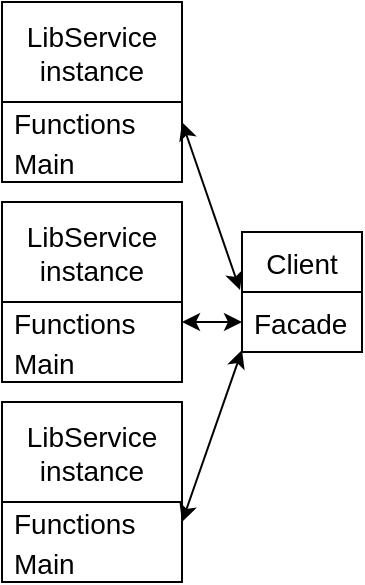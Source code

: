<mxfile version="16.5.3" type="device"><diagram id="fBxS_uJttMjsutoxqklV" name="Page-1"><mxGraphModel dx="1422" dy="820" grid="1" gridSize="10" guides="1" tooltips="1" connect="1" arrows="1" fold="1" page="1" pageScale="1" pageWidth="827" pageHeight="1169" math="0" shadow="0"><root><mxCell id="0"/><mxCell id="1" parent="0"/><mxCell id="mVetCKQlfiIQlN6MsULV-2" value="LibService&#xA;instance" style="swimlane;fontStyle=0;childLayout=stackLayout;horizontal=1;startSize=50;horizontalStack=0;resizeParent=1;resizeParentMax=0;resizeLast=0;collapsible=1;marginBottom=0;fontSize=14;" vertex="1" parent="1"><mxGeometry x="360" y="160" width="90" height="90" as="geometry"/></mxCell><mxCell id="mVetCKQlfiIQlN6MsULV-3" value="Functions" style="text;strokeColor=none;fillColor=none;align=left;verticalAlign=middle;spacingLeft=4;spacingRight=4;overflow=hidden;points=[[0,0.5],[1,0.5]];portConstraint=eastwest;rotatable=0;fontSize=14;" vertex="1" parent="mVetCKQlfiIQlN6MsULV-2"><mxGeometry y="50" width="90" height="20" as="geometry"/></mxCell><mxCell id="mVetCKQlfiIQlN6MsULV-4" value="Main" style="text;strokeColor=none;fillColor=none;align=left;verticalAlign=middle;spacingLeft=4;spacingRight=4;overflow=hidden;points=[[0,0.5],[1,0.5]];portConstraint=eastwest;rotatable=0;fontSize=14;" vertex="1" parent="mVetCKQlfiIQlN6MsULV-2"><mxGeometry y="70" width="90" height="20" as="geometry"/></mxCell><mxCell id="mVetCKQlfiIQlN6MsULV-6" value="LibService&#xA;instance" style="swimlane;fontStyle=0;childLayout=stackLayout;horizontal=1;startSize=50;horizontalStack=0;resizeParent=1;resizeParentMax=0;resizeLast=0;collapsible=1;marginBottom=0;fontSize=14;" vertex="1" parent="1"><mxGeometry x="360" y="260" width="90" height="90" as="geometry"/></mxCell><mxCell id="mVetCKQlfiIQlN6MsULV-7" value="Functions" style="text;strokeColor=none;fillColor=none;align=left;verticalAlign=middle;spacingLeft=4;spacingRight=4;overflow=hidden;points=[[0,0.5],[1,0.5]];portConstraint=eastwest;rotatable=0;fontSize=14;" vertex="1" parent="mVetCKQlfiIQlN6MsULV-6"><mxGeometry y="50" width="90" height="20" as="geometry"/></mxCell><mxCell id="mVetCKQlfiIQlN6MsULV-8" value="Main" style="text;strokeColor=none;fillColor=none;align=left;verticalAlign=middle;spacingLeft=4;spacingRight=4;overflow=hidden;points=[[0,0.5],[1,0.5]];portConstraint=eastwest;rotatable=0;fontSize=14;" vertex="1" parent="mVetCKQlfiIQlN6MsULV-6"><mxGeometry y="70" width="90" height="20" as="geometry"/></mxCell><mxCell id="mVetCKQlfiIQlN6MsULV-9" value="LibService&#xA;instance" style="swimlane;fontStyle=0;childLayout=stackLayout;horizontal=1;startSize=50;horizontalStack=0;resizeParent=1;resizeParentMax=0;resizeLast=0;collapsible=1;marginBottom=0;fontSize=14;" vertex="1" parent="1"><mxGeometry x="360" y="360" width="90" height="90" as="geometry"/></mxCell><mxCell id="mVetCKQlfiIQlN6MsULV-10" value="Functions" style="text;strokeColor=none;fillColor=none;align=left;verticalAlign=middle;spacingLeft=4;spacingRight=4;overflow=hidden;points=[[0,0.5],[1,0.5]];portConstraint=eastwest;rotatable=0;fontSize=14;" vertex="1" parent="mVetCKQlfiIQlN6MsULV-9"><mxGeometry y="50" width="90" height="20" as="geometry"/></mxCell><mxCell id="mVetCKQlfiIQlN6MsULV-11" value="Main" style="text;strokeColor=none;fillColor=none;align=left;verticalAlign=middle;spacingLeft=4;spacingRight=4;overflow=hidden;points=[[0,0.5],[1,0.5]];portConstraint=eastwest;rotatable=0;fontSize=14;" vertex="1" parent="mVetCKQlfiIQlN6MsULV-9"><mxGeometry y="70" width="90" height="20" as="geometry"/></mxCell><mxCell id="mVetCKQlfiIQlN6MsULV-12" value="Client" style="swimlane;fontStyle=0;childLayout=stackLayout;horizontal=1;startSize=30;horizontalStack=0;resizeParent=1;resizeParentMax=0;resizeLast=0;collapsible=1;marginBottom=0;fontSize=14;" vertex="1" parent="1"><mxGeometry x="480" y="275" width="60" height="60" as="geometry"/></mxCell><mxCell id="mVetCKQlfiIQlN6MsULV-13" value="Facade" style="text;strokeColor=none;fillColor=none;align=left;verticalAlign=middle;spacingLeft=4;spacingRight=4;overflow=hidden;points=[[0,0.5],[1,0.5]];portConstraint=eastwest;rotatable=0;fontSize=14;" vertex="1" parent="mVetCKQlfiIQlN6MsULV-12"><mxGeometry y="30" width="60" height="30" as="geometry"/></mxCell><mxCell id="mVetCKQlfiIQlN6MsULV-19" value="" style="endArrow=classic;startArrow=classic;html=1;rounded=0;fontSize=14;exitX=-0.017;exitY=-0.033;exitDx=0;exitDy=0;entryX=1;entryY=0.5;entryDx=0;entryDy=0;exitPerimeter=0;" edge="1" parent="1" source="mVetCKQlfiIQlN6MsULV-13" target="mVetCKQlfiIQlN6MsULV-3"><mxGeometry width="50" height="50" relative="1" as="geometry"><mxPoint x="250" y="420" as="sourcePoint"/><mxPoint x="300" y="370" as="targetPoint"/></mxGeometry></mxCell><mxCell id="mVetCKQlfiIQlN6MsULV-20" value="" style="endArrow=classic;startArrow=classic;html=1;rounded=0;fontSize=14;exitX=0;exitY=0.5;exitDx=0;exitDy=0;entryX=1;entryY=0.5;entryDx=0;entryDy=0;" edge="1" parent="1" source="mVetCKQlfiIQlN6MsULV-13" target="mVetCKQlfiIQlN6MsULV-7"><mxGeometry width="50" height="50" relative="1" as="geometry"><mxPoint x="260" y="305" as="sourcePoint"/><mxPoint x="370" y="250" as="targetPoint"/></mxGeometry></mxCell><mxCell id="mVetCKQlfiIQlN6MsULV-21" value="" style="endArrow=classic;startArrow=classic;html=1;rounded=0;fontSize=14;exitX=0;exitY=0.967;exitDx=0;exitDy=0;entryX=1;entryY=0.5;entryDx=0;entryDy=0;exitPerimeter=0;" edge="1" parent="1" source="mVetCKQlfiIQlN6MsULV-13" target="mVetCKQlfiIQlN6MsULV-10"><mxGeometry width="50" height="50" relative="1" as="geometry"><mxPoint x="260" y="335" as="sourcePoint"/><mxPoint x="370" y="350" as="targetPoint"/></mxGeometry></mxCell></root></mxGraphModel></diagram></mxfile>